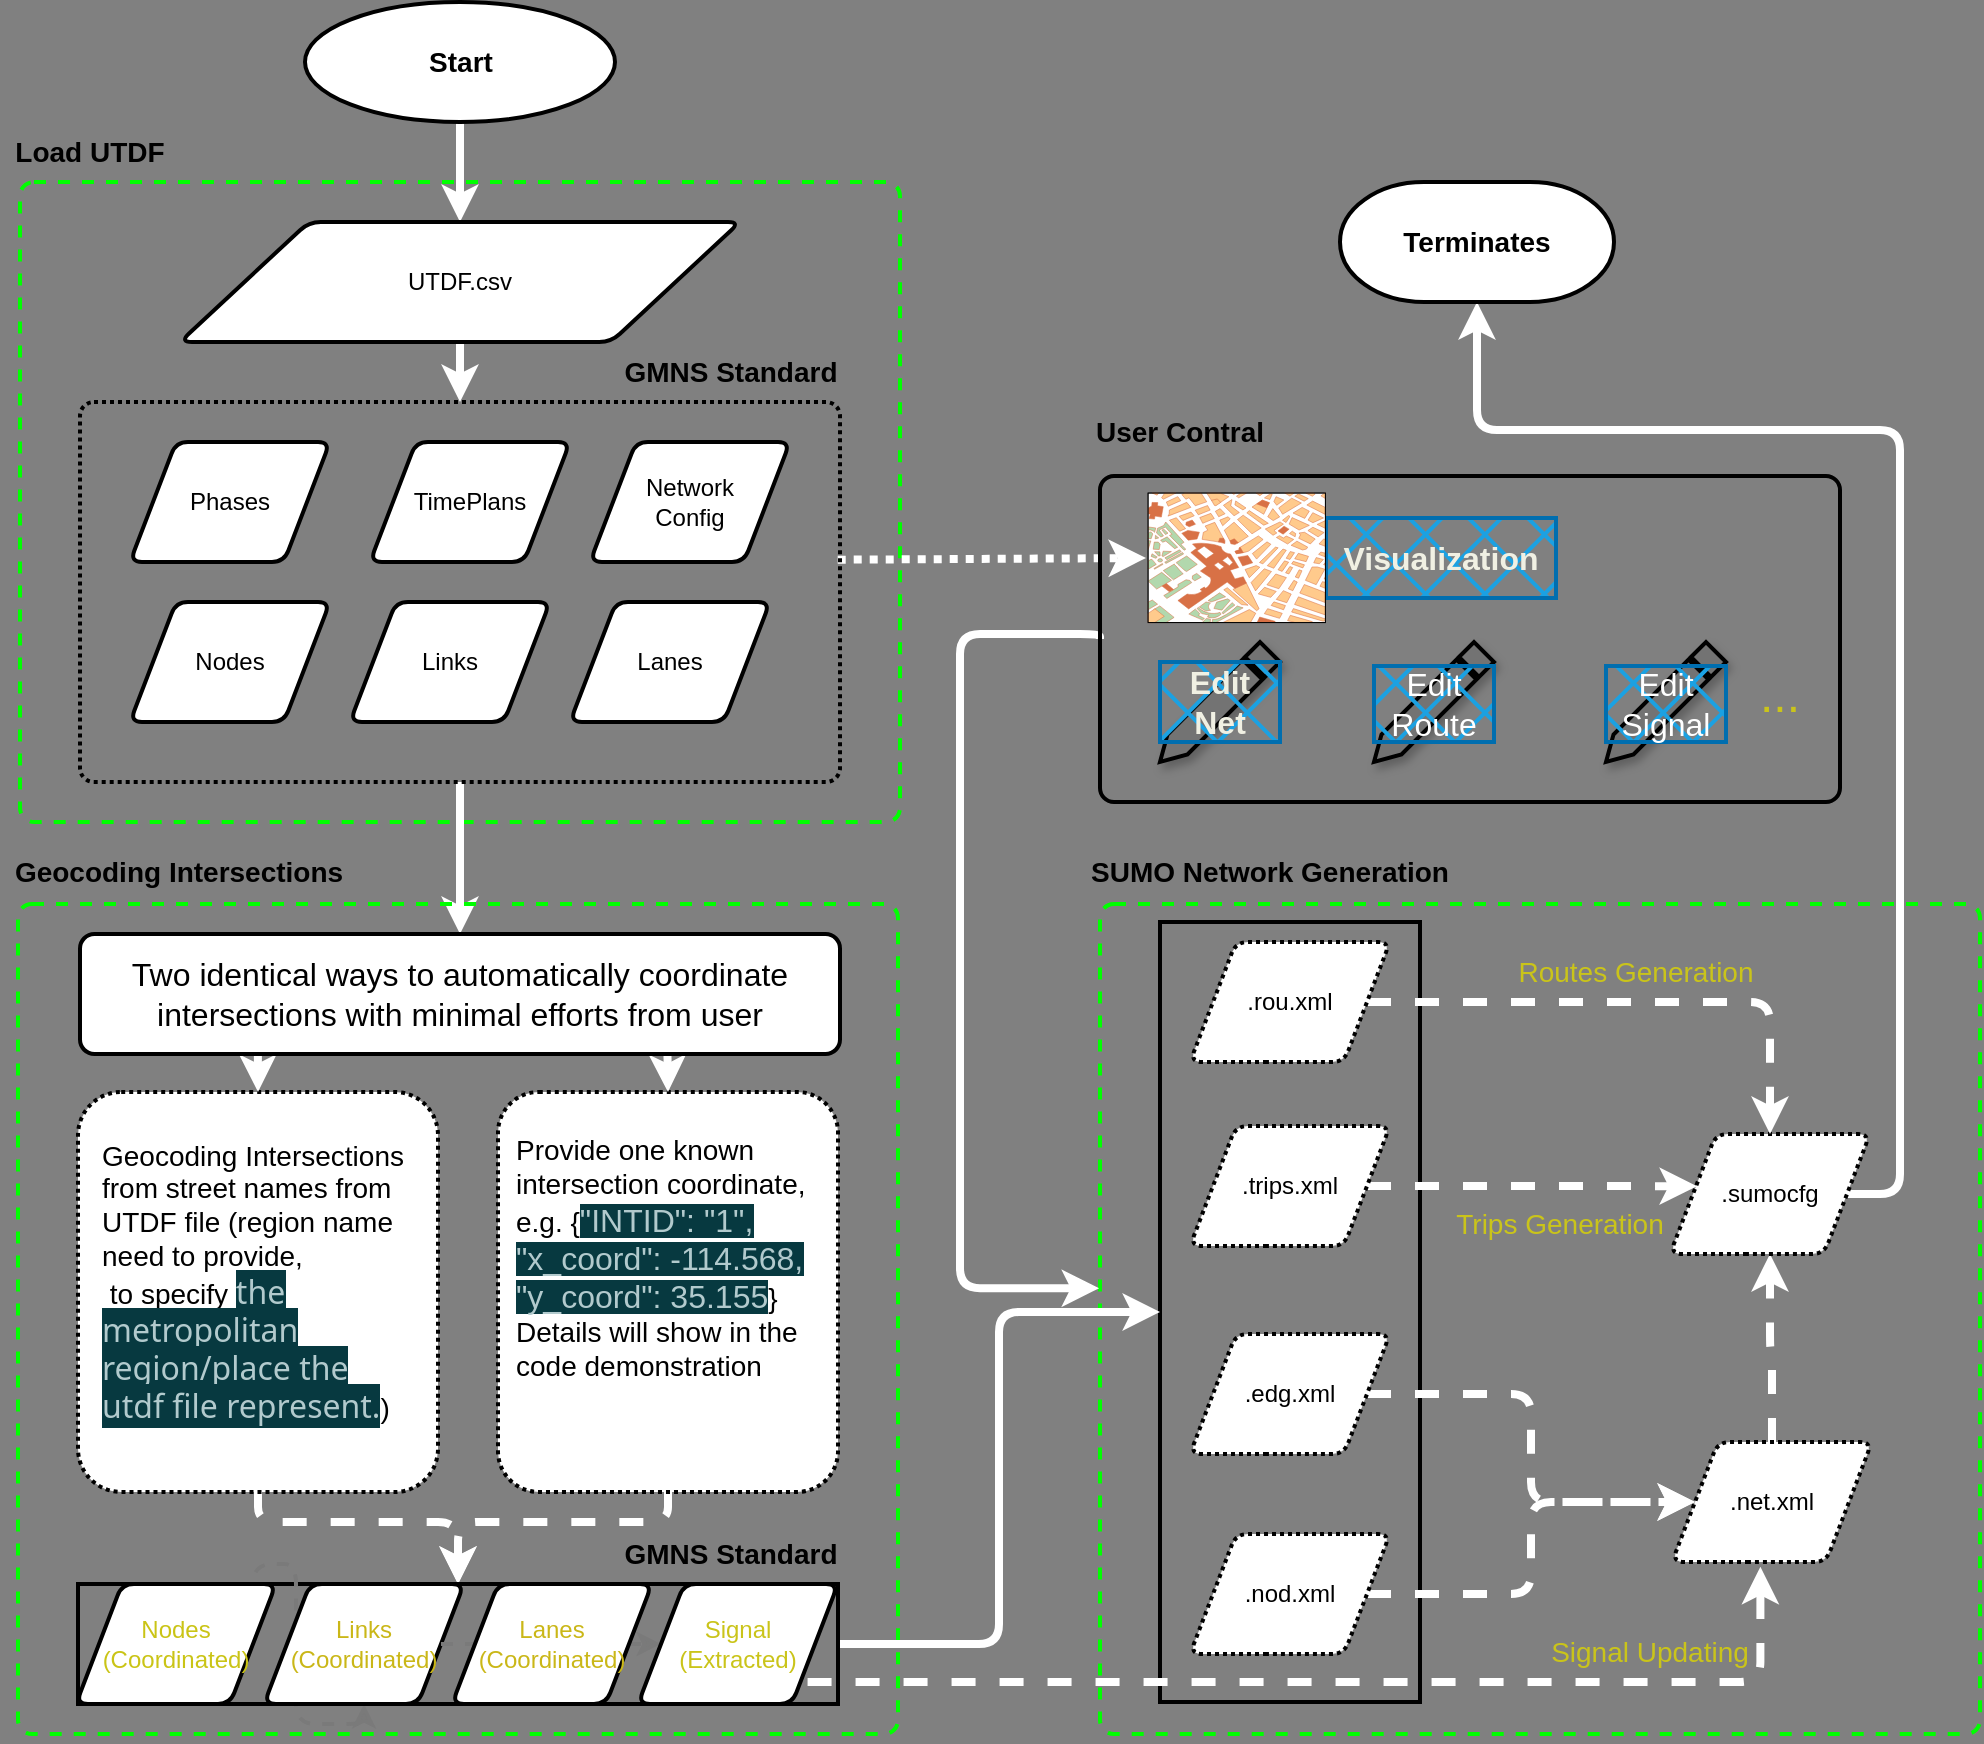 <mxfile>
    <diagram id="UfEZbmtKsl-hKDKc7hKB" name="Page-1">
        <mxGraphModel dx="1045" dy="899" grid="0" gridSize="10" guides="1" tooltips="1" connect="1" arrows="1" fold="1" page="0" pageScale="1" pageWidth="827" pageHeight="1169" background="#808080" math="0" shadow="0">
            <root>
                <mxCell id="0"/>
                <mxCell id="1" parent="0"/>
                <mxCell id="52" value="" style="rounded=1;whiteSpace=wrap;html=1;absoluteArcSize=1;arcSize=14;strokeWidth=2;fillColor=none;dashed=1;strokeColor=#00FF00;" parent="1" vertex="1">
                    <mxGeometry x="670" y="541" width="440" height="415" as="geometry"/>
                </mxCell>
                <mxCell id="67" value="" style="rounded=0;whiteSpace=wrap;html=1;strokeColor=default;strokeWidth=2;fontFamily=Helvetica;fontSize=14;fontColor=#cac41a;fillColor=none;" parent="1" vertex="1">
                    <mxGeometry x="700" y="550" width="130" height="390" as="geometry"/>
                </mxCell>
                <mxCell id="3" value="" style="rounded=1;whiteSpace=wrap;html=1;absoluteArcSize=1;arcSize=14;strokeWidth=2;fillColor=none;dashed=1;strokeColor=#00FF00;" parent="1" vertex="1">
                    <mxGeometry x="130" y="180" width="440" height="320" as="geometry"/>
                </mxCell>
                <mxCell id="36" style="edgeStyle=orthogonalEdgeStyle;html=1;exitX=0.5;exitY=1;exitDx=0;exitDy=0;entryX=0.5;entryY=0;entryDx=0;entryDy=0;strokeColor=#FFFFFF;fontFamily=Helvetica;fontSize=14;strokeWidth=4;" parent="1" source="12" target="22" edge="1">
                    <mxGeometry relative="1" as="geometry"/>
                </mxCell>
                <mxCell id="89" style="edgeStyle=none;html=1;exitX=0.997;exitY=0.415;exitDx=0;exitDy=0;entryX=-0.011;entryY=0.5;entryDx=0;entryDy=0;entryPerimeter=0;exitPerimeter=0;dashed=1;dashPattern=1 1;fontSize=14;strokeColor=#FFFFFF;strokeWidth=4;" parent="1" source="12" target="88" edge="1">
                    <mxGeometry relative="1" as="geometry"/>
                </mxCell>
                <mxCell id="12" value="" style="rounded=1;whiteSpace=wrap;html=1;absoluteArcSize=1;arcSize=14;strokeWidth=2;fillColor=none;dashed=1;dashPattern=1 1;" parent="1" vertex="1">
                    <mxGeometry x="160" y="290" width="380" height="190" as="geometry"/>
                </mxCell>
                <mxCell id="29" value="" style="rounded=1;whiteSpace=wrap;html=1;absoluteArcSize=1;arcSize=14;strokeWidth=2;fillColor=none;dashed=1;strokeColor=#00FF00;" parent="1" vertex="1">
                    <mxGeometry x="129" y="541" width="440" height="415" as="geometry"/>
                </mxCell>
                <mxCell id="23" style="edgeStyle=orthogonalEdgeStyle;html=1;exitX=0.5;exitY=1;exitDx=0;exitDy=0;exitPerimeter=0;strokeColor=#FFFFFF;entryX=0.5;entryY=0;entryDx=0;entryDy=0;fontSize=14;strokeWidth=4;" parent="1" source="2" target="5" edge="1">
                    <mxGeometry relative="1" as="geometry">
                        <mxPoint x="350" y="190" as="targetPoint"/>
                    </mxGeometry>
                </mxCell>
                <mxCell id="2" value="&lt;b&gt;&lt;font style=&quot;font-size: 14px;&quot;&gt;Start&lt;/font&gt;&lt;/b&gt;" style="strokeWidth=2;html=1;shape=mxgraph.flowchart.start_1;whiteSpace=wrap;" parent="1" vertex="1">
                    <mxGeometry x="272.5" y="90" width="155" height="60" as="geometry"/>
                </mxCell>
                <mxCell id="24" style="edgeStyle=orthogonalEdgeStyle;html=1;exitX=0.5;exitY=1;exitDx=0;exitDy=0;entryX=0.5;entryY=0;entryDx=0;entryDy=0;strokeColor=#FFFFFF;fontSize=14;strokeWidth=4;" parent="1" source="5" target="12" edge="1">
                    <mxGeometry relative="1" as="geometry"/>
                </mxCell>
                <mxCell id="5" value="UTDF.csv" style="shape=parallelogram;html=1;strokeWidth=2;perimeter=parallelogramPerimeter;whiteSpace=wrap;rounded=1;arcSize=12;size=0.23;" parent="1" vertex="1">
                    <mxGeometry x="210" y="200" width="280" height="60" as="geometry"/>
                </mxCell>
                <mxCell id="49" style="edgeStyle=orthogonalEdgeStyle;html=1;exitX=0.5;exitY=1;exitDx=0;exitDy=0;entryX=0.5;entryY=0;entryDx=0;entryDy=0;dashed=1;strokeColor=#FFFFFF;fontFamily=Helvetica;fontSize=14;strokeWidth=4;" parent="1" source="17" target="38" edge="1">
                    <mxGeometry relative="1" as="geometry">
                        <Array as="points">
                            <mxPoint x="249" y="850"/>
                            <mxPoint x="349" y="850"/>
                        </Array>
                    </mxGeometry>
                </mxCell>
                <mxCell id="17" value="" style="rounded=1;whiteSpace=wrap;html=1;fillColor=default;arcSize=12;strokeWidth=2;dashed=1;dashPattern=1 1;strokeColor=default;align=center;verticalAlign=middle;fontFamily=Helvetica;fontSize=12;fontColor=default;" parent="1" vertex="1">
                    <mxGeometry x="159" y="635" width="180" height="200" as="geometry"/>
                </mxCell>
                <mxCell id="48" style="edgeStyle=orthogonalEdgeStyle;html=1;exitX=0.5;exitY=1;exitDx=0;exitDy=0;entryX=0.5;entryY=0;entryDx=0;entryDy=0;dashed=1;strokeColor=#FFFFFF;fontFamily=Helvetica;fontSize=14;strokeWidth=4;" parent="1" source="18" target="38" edge="1">
                    <mxGeometry relative="1" as="geometry">
                        <Array as="points">
                            <mxPoint x="454" y="850"/>
                            <mxPoint x="349" y="850"/>
                        </Array>
                    </mxGeometry>
                </mxCell>
                <mxCell id="18" value="" style="rounded=1;whiteSpace=wrap;html=1;fillColor=default;arcSize=12;strokeWidth=2;dashed=1;dashPattern=1 1;strokeColor=default;align=center;verticalAlign=middle;fontFamily=Helvetica;fontSize=12;fontColor=default;" parent="1" vertex="1">
                    <mxGeometry x="369" y="635" width="170" height="200" as="geometry"/>
                </mxCell>
                <mxCell id="44" style="edgeStyle=orthogonalEdgeStyle;html=1;exitX=0.234;exitY=0.995;exitDx=0;exitDy=0;entryX=0.5;entryY=0;entryDx=0;entryDy=0;dashed=1;strokeColor=#FFFFFF;fontFamily=Helvetica;fontSize=14;exitPerimeter=0;strokeWidth=4;" parent="1" source="22" target="17" edge="1">
                    <mxGeometry relative="1" as="geometry"/>
                </mxCell>
                <mxCell id="45" style="edgeStyle=orthogonalEdgeStyle;html=1;exitX=0.773;exitY=1.003;exitDx=0;exitDy=0;entryX=0.5;entryY=0;entryDx=0;entryDy=0;dashed=1;strokeColor=#FFFFFF;fontFamily=Helvetica;fontSize=14;exitPerimeter=0;strokeWidth=4;" parent="1" source="22" target="18" edge="1">
                    <mxGeometry relative="1" as="geometry"/>
                </mxCell>
                <mxCell id="22" value="&lt;font style=&quot;font-size: 16px;&quot;&gt;Two identical ways to automatically coordinate intersections with minimal efforts from user&lt;/font&gt;" style="rounded=1;whiteSpace=wrap;html=1;fillColor=default;strokeWidth=2;strokeColor=default;align=center;verticalAlign=middle;arcSize=12;fontFamily=Helvetica;fontSize=12;fontColor=default;" parent="1" vertex="1">
                    <mxGeometry x="160" y="556" width="380" height="60" as="geometry"/>
                </mxCell>
                <mxCell id="26" value="&lt;b&gt;&lt;font style=&quot;font-size: 14px;&quot;&gt;Load UTDF&lt;/font&gt;&lt;/b&gt;" style="text;html=1;strokeColor=none;fillColor=none;align=center;verticalAlign=middle;whiteSpace=wrap;rounded=0;" parent="1" vertex="1">
                    <mxGeometry x="120" y="150" width="90" height="30" as="geometry"/>
                </mxCell>
                <mxCell id="16" value="&lt;b&gt;&lt;font style=&quot;font-size: 14px;&quot;&gt;GMNS Standard&lt;/font&gt;&lt;/b&gt;" style="text;html=1;strokeColor=none;fillColor=none;align=center;verticalAlign=middle;whiteSpace=wrap;rounded=0;" parent="1" vertex="1">
                    <mxGeometry x="427.5" y="260" width="115" height="30" as="geometry"/>
                </mxCell>
                <mxCell id="30" value="&lt;div style=&quot;font-size: 14px;&quot;&gt;&lt;b&gt;&lt;span style=&quot;background-color: initial;&quot;&gt;Geocoding&amp;nbsp;&lt;/span&gt;&lt;span style=&quot;background-color: initial;&quot;&gt;Intersections&lt;/span&gt;&lt;/b&gt;&lt;/div&gt;" style="text;html=1;strokeColor=none;fillColor=none;align=center;verticalAlign=middle;whiteSpace=wrap;rounded=0;dashed=1;dashPattern=1 1;fontSize=12;" parent="1" vertex="1">
                    <mxGeometry x="129" y="505" width="161" height="40" as="geometry"/>
                </mxCell>
                <mxCell id="6" value="Nodes" style="shape=parallelogram;html=1;strokeWidth=2;perimeter=parallelogramPerimeter;whiteSpace=wrap;rounded=1;arcSize=12;size=0.23;" parent="1" vertex="1">
                    <mxGeometry x="185" y="390" width="100" height="60" as="geometry"/>
                </mxCell>
                <mxCell id="7" value="Links" style="shape=parallelogram;html=1;strokeWidth=2;perimeter=parallelogramPerimeter;whiteSpace=wrap;rounded=1;arcSize=12;size=0.23;" parent="1" vertex="1">
                    <mxGeometry x="295" y="390" width="100" height="60" as="geometry"/>
                </mxCell>
                <mxCell id="8" value="Phases" style="shape=parallelogram;html=1;strokeWidth=2;perimeter=parallelogramPerimeter;whiteSpace=wrap;rounded=1;arcSize=12;size=0.23;" parent="1" vertex="1">
                    <mxGeometry x="185" y="310" width="100" height="60" as="geometry"/>
                </mxCell>
                <mxCell id="9" value="TimePlans" style="shape=parallelogram;html=1;strokeWidth=2;perimeter=parallelogramPerimeter;whiteSpace=wrap;rounded=1;arcSize=12;size=0.23;" parent="1" vertex="1">
                    <mxGeometry x="305" y="310" width="100" height="60" as="geometry"/>
                </mxCell>
                <mxCell id="10" value="Lanes" style="shape=parallelogram;html=1;strokeWidth=2;perimeter=parallelogramPerimeter;whiteSpace=wrap;rounded=1;arcSize=12;size=0.23;" parent="1" vertex="1">
                    <mxGeometry x="405" y="390" width="100" height="60" as="geometry"/>
                </mxCell>
                <mxCell id="11" value="Network&lt;br&gt;Config" style="shape=parallelogram;html=1;strokeWidth=2;perimeter=parallelogramPerimeter;whiteSpace=wrap;rounded=1;arcSize=12;size=0.23;" parent="1" vertex="1">
                    <mxGeometry x="415" y="310" width="100" height="60" as="geometry"/>
                </mxCell>
                <mxCell id="34" value="Provide one known intersection coordinate, e.g. {&lt;span style=&quot;color: rgb(178, 202, 205); font-size: 16px; background-color: rgb(7, 57, 64);&quot;&gt;&quot;INTID&quot;: &quot;1&quot;, &quot;x_coord&quot;: -114.568, &quot;y_coord&quot;: 35.155&lt;/span&gt;}&lt;br&gt;Details will show in the code demonstration" style="text;html=1;strokeColor=none;fillColor=none;align=left;verticalAlign=middle;whiteSpace=wrap;rounded=0;dashed=1;dashPattern=1 1;fontSize=14;" parent="1" vertex="1">
                    <mxGeometry x="376.25" y="652" width="157.5" height="132" as="geometry"/>
                </mxCell>
                <mxCell id="35" value="Geocoding Intersections from street names from UTDF file (region name need to provide,&amp;nbsp;&lt;br&gt;&amp;nbsp;to specify&amp;nbsp;&lt;span style=&quot;color: rgb(178, 202, 205); font-family: &amp;quot;Segoe WPC&amp;quot;, &amp;quot;Segoe UI&amp;quot;, sans-serif; font-size: 16px; background-color: rgb(7, 57, 64);&quot;&gt;the metropolitan region/place the utdf file represent.&lt;/span&gt;)" style="text;html=1;strokeColor=none;fillColor=none;align=left;verticalAlign=middle;whiteSpace=wrap;rounded=0;dashed=1;dashPattern=1 1;fontFamily=Helvetica;fontSize=14;" parent="1" vertex="1">
                    <mxGeometry x="169" y="650" width="160" height="160" as="geometry"/>
                </mxCell>
                <mxCell id="68" style="edgeStyle=orthogonalEdgeStyle;html=1;exitX=1;exitY=0.5;exitDx=0;exitDy=0;entryX=0;entryY=0.5;entryDx=0;entryDy=0;strokeColor=#FFFFFF;strokeWidth=4;fontFamily=Helvetica;fontSize=14;fontColor=default;" parent="1" source="38" target="67" edge="1">
                    <mxGeometry relative="1" as="geometry"/>
                </mxCell>
                <mxCell id="38" value="" style="rounded=0;whiteSpace=wrap;html=1;fillColor=none;strokeWidth=2;" parent="1" vertex="1">
                    <mxGeometry x="159" y="881" width="380" height="60" as="geometry"/>
                </mxCell>
                <mxCell id="42" style="edgeStyle=orthogonalEdgeStyle;html=1;exitX=1;exitY=0.5;exitDx=0;exitDy=0;dashed=1;strokeColor=#7a7a7a;fontFamily=Helvetica;fontSize=14;strokeWidth=2;" parent="1" source="39" target="40" edge="1">
                    <mxGeometry relative="1" as="geometry"/>
                </mxCell>
                <mxCell id="39" value="&lt;font color=&quot;#cac416&quot;&gt;Nodes (Coordinated)&lt;/font&gt;" style="shape=parallelogram;html=1;strokeWidth=2;perimeter=parallelogramPerimeter;whiteSpace=wrap;rounded=1;arcSize=12;size=0.23;" parent="1" vertex="1">
                    <mxGeometry x="158" y="881" width="100" height="60" as="geometry"/>
                </mxCell>
                <mxCell id="43" style="edgeStyle=orthogonalEdgeStyle;html=1;exitX=1;exitY=0.5;exitDx=0;exitDy=0;entryX=0;entryY=0.5;entryDx=0;entryDy=0;dashed=1;strokeColor=#7a7a7a;fontFamily=Helvetica;fontSize=14;strokeWidth=2;startArrow=none;" parent="1" source="84" target="41" edge="1">
                    <mxGeometry relative="1" as="geometry"/>
                </mxCell>
                <mxCell id="40" value="&lt;font color=&quot;#cab718&quot;&gt;Links (Coordinated)&lt;/font&gt;" style="shape=parallelogram;html=1;strokeWidth=2;perimeter=parallelogramPerimeter;whiteSpace=wrap;rounded=1;arcSize=12;size=0.23;" parent="1" vertex="1">
                    <mxGeometry x="252" y="881" width="100" height="60" as="geometry"/>
                </mxCell>
                <mxCell id="61" style="edgeStyle=orthogonalEdgeStyle;html=1;exitX=1;exitY=0.5;exitDx=0;exitDy=0;strokeColor=#FFFFFF;strokeWidth=4;fontFamily=Helvetica;fontSize=14;fontColor=default;entryX=0.442;entryY=1.04;entryDx=0;entryDy=0;entryPerimeter=0;dashed=1;" parent="1" source="41" target="57" edge="1">
                    <mxGeometry relative="1" as="geometry">
                        <mxPoint x="930" y="880" as="targetPoint"/>
                        <Array as="points">
                            <mxPoint x="508" y="930"/>
                            <mxPoint x="1000" y="930"/>
                        </Array>
                    </mxGeometry>
                </mxCell>
                <mxCell id="41" value="&lt;font color=&quot;#cac41a&quot;&gt;Signal &lt;br&gt;(Extracted)&lt;/font&gt;" style="shape=parallelogram;html=1;strokeWidth=2;perimeter=parallelogramPerimeter;whiteSpace=wrap;rounded=1;arcSize=12;size=0.23;" parent="1" vertex="1">
                    <mxGeometry x="439" y="881" width="100" height="60" as="geometry"/>
                </mxCell>
                <mxCell id="50" value="&lt;b&gt;&lt;font style=&quot;font-size: 14px;&quot;&gt;GMNS Standard&lt;/font&gt;&lt;/b&gt;" style="text;html=1;strokeColor=none;fillColor=none;align=center;verticalAlign=middle;whiteSpace=wrap;rounded=0;" parent="1" vertex="1">
                    <mxGeometry x="427.5" y="851" width="115" height="30" as="geometry"/>
                </mxCell>
                <mxCell id="53" value="&lt;div style=&quot;font-size: 14px;&quot;&gt;&lt;b&gt;SUMO Network Generation&lt;/b&gt;&lt;/div&gt;" style="text;html=1;strokeColor=none;fillColor=none;align=center;verticalAlign=middle;whiteSpace=wrap;rounded=0;dashed=1;dashPattern=1 1;fontSize=12;" parent="1" vertex="1">
                    <mxGeometry x="660" y="505" width="190" height="40" as="geometry"/>
                </mxCell>
                <mxCell id="59" style="edgeStyle=orthogonalEdgeStyle;html=1;exitX=1;exitY=0.5;exitDx=0;exitDy=0;entryX=0;entryY=0.5;entryDx=0;entryDy=0;strokeColor=#FFFFFF;strokeWidth=4;fontFamily=Helvetica;fontSize=14;fontColor=default;dashed=1;" parent="1" source="54" target="57" edge="1">
                    <mxGeometry relative="1" as="geometry"/>
                </mxCell>
                <mxCell id="54" value=".edg.xml" style="shape=parallelogram;html=1;strokeWidth=2;perimeter=parallelogramPerimeter;whiteSpace=wrap;rounded=1;arcSize=12;size=0.23;dashed=1;dashPattern=1 1;strokeColor=default;fontFamily=Helvetica;fontSize=12;fontColor=default;fillColor=default;align=center;verticalAlign=middle;" parent="1" vertex="1">
                    <mxGeometry x="715" y="756" width="100" height="60" as="geometry"/>
                </mxCell>
                <mxCell id="60" style="edgeStyle=orthogonalEdgeStyle;html=1;exitX=1;exitY=0.5;exitDx=0;exitDy=0;entryX=0;entryY=0.5;entryDx=0;entryDy=0;strokeColor=#FFFFFF;strokeWidth=4;fontFamily=Helvetica;fontSize=14;fontColor=default;dashed=1;" parent="1" source="55" target="57" edge="1">
                    <mxGeometry relative="1" as="geometry"/>
                </mxCell>
                <mxCell id="55" value=".nod.xml" style="shape=parallelogram;html=1;strokeWidth=2;perimeter=parallelogramPerimeter;whiteSpace=wrap;rounded=1;arcSize=12;size=0.23;dashed=1;dashPattern=1 1;strokeColor=default;fontFamily=Helvetica;fontSize=12;fontColor=default;fillColor=default;align=center;verticalAlign=middle;" parent="1" vertex="1">
                    <mxGeometry x="715" y="856" width="100" height="60" as="geometry"/>
                </mxCell>
                <mxCell id="64" style="edgeStyle=orthogonalEdgeStyle;html=1;exitX=1;exitY=0.5;exitDx=0;exitDy=0;strokeColor=#FFFFFF;strokeWidth=4;fontFamily=Helvetica;fontSize=14;fontColor=default;dashed=1;entryX=0.135;entryY=0.435;entryDx=0;entryDy=0;entryPerimeter=0;" parent="1" source="56" target="58" edge="1">
                    <mxGeometry relative="1" as="geometry">
                        <mxPoint x="930" y="660" as="targetPoint"/>
                    </mxGeometry>
                </mxCell>
                <mxCell id="56" value=".trips.xml" style="shape=parallelogram;html=1;strokeWidth=2;perimeter=parallelogramPerimeter;whiteSpace=wrap;rounded=1;arcSize=12;size=0.23;dashed=1;dashPattern=1 1;strokeColor=default;fontFamily=Helvetica;fontSize=12;fontColor=default;fillColor=default;align=center;verticalAlign=middle;" parent="1" vertex="1">
                    <mxGeometry x="715" y="652" width="100" height="60" as="geometry"/>
                </mxCell>
                <mxCell id="65" style="edgeStyle=orthogonalEdgeStyle;html=1;exitX=0.5;exitY=0;exitDx=0;exitDy=0;entryX=0.5;entryY=1;entryDx=0;entryDy=0;strokeColor=#FFFFFF;strokeWidth=4;fontFamily=Helvetica;fontSize=14;fontColor=default;dashed=1;" parent="1" source="57" target="58" edge="1">
                    <mxGeometry relative="1" as="geometry"/>
                </mxCell>
                <mxCell id="57" value=".net.xml" style="shape=parallelogram;html=1;strokeWidth=2;perimeter=parallelogramPerimeter;whiteSpace=wrap;rounded=1;arcSize=12;size=0.23;dashed=1;dashPattern=1 1;strokeColor=default;fontFamily=Helvetica;fontSize=12;fontColor=default;fillColor=default;align=center;verticalAlign=middle;" parent="1" vertex="1">
                    <mxGeometry x="956" y="810" width="100" height="60" as="geometry"/>
                </mxCell>
                <mxCell id="73" style="edgeStyle=orthogonalEdgeStyle;html=1;exitX=1;exitY=0.5;exitDx=0;exitDy=0;entryX=0.5;entryY=1;entryDx=0;entryDy=0;entryPerimeter=0;strokeColor=#FFFFFF;strokeWidth=4;fontFamily=Helvetica;fontSize=14;fontColor=default;" parent="1" source="58" target="69" edge="1">
                    <mxGeometry relative="1" as="geometry">
                        <Array as="points">
                            <mxPoint x="1070" y="686"/>
                            <mxPoint x="1070" y="304"/>
                            <mxPoint x="859" y="304"/>
                        </Array>
                    </mxGeometry>
                </mxCell>
                <mxCell id="58" value=".sumocfg" style="shape=parallelogram;html=1;strokeWidth=2;perimeter=parallelogramPerimeter;whiteSpace=wrap;rounded=1;arcSize=12;size=0.23;dashed=1;dashPattern=1 1;strokeColor=default;fontFamily=Helvetica;fontSize=12;fontColor=default;fillColor=default;align=center;verticalAlign=middle;" parent="1" vertex="1">
                    <mxGeometry x="955" y="656" width="100" height="60" as="geometry"/>
                </mxCell>
                <mxCell id="63" style="edgeStyle=orthogonalEdgeStyle;html=1;exitX=1;exitY=0.5;exitDx=0;exitDy=0;entryX=0.5;entryY=0;entryDx=0;entryDy=0;strokeColor=#FFFFFF;strokeWidth=4;fontFamily=Helvetica;fontSize=14;fontColor=default;dashed=1;" parent="1" source="62" target="58" edge="1">
                    <mxGeometry relative="1" as="geometry"/>
                </mxCell>
                <mxCell id="62" value=".rou.xml" style="shape=parallelogram;html=1;strokeWidth=2;perimeter=parallelogramPerimeter;whiteSpace=wrap;rounded=1;arcSize=12;size=0.23;dashed=1;dashPattern=1 1;strokeColor=default;fontFamily=Helvetica;fontSize=12;fontColor=default;fillColor=default;align=center;verticalAlign=middle;" parent="1" vertex="1">
                    <mxGeometry x="715" y="560" width="100" height="60" as="geometry"/>
                </mxCell>
                <mxCell id="66" value="Signal Updating" style="text;html=1;strokeColor=none;fillColor=none;align=center;verticalAlign=middle;whiteSpace=wrap;rounded=0;dashed=1;dashPattern=1 1;strokeWidth=2;fontFamily=Helvetica;fontSize=14;fontColor=#cac41a;" parent="1" vertex="1">
                    <mxGeometry x="890" y="900" width="110" height="30" as="geometry"/>
                </mxCell>
                <mxCell id="69" value="&lt;font style=&quot;font-size: 14px;&quot;&gt;&lt;b&gt;Terminates&lt;/b&gt;&lt;/font&gt;" style="strokeWidth=2;html=1;shape=mxgraph.flowchart.terminator;whiteSpace=wrap;rounded=0;strokeColor=default;fontFamily=Helvetica;fontSize=12;fontColor=default;fillColor=default;" parent="1" vertex="1">
                    <mxGeometry x="790" y="180" width="137" height="60" as="geometry"/>
                </mxCell>
                <mxCell id="71" value="Trips Generation" style="text;html=1;strokeColor=none;fillColor=none;align=center;verticalAlign=middle;whiteSpace=wrap;rounded=0;dashed=1;dashPattern=1 1;strokeWidth=2;fontFamily=Helvetica;fontSize=14;fontColor=#cac41a;" parent="1" vertex="1">
                    <mxGeometry x="840" y="686" width="120" height="30" as="geometry"/>
                </mxCell>
                <mxCell id="72" value="Routes Generation" style="text;html=1;strokeColor=none;fillColor=none;align=center;verticalAlign=middle;whiteSpace=wrap;rounded=0;dashed=1;dashPattern=1 1;strokeWidth=2;fontFamily=Helvetica;fontSize=14;fontColor=#cac41a;" parent="1" vertex="1">
                    <mxGeometry x="876" y="560" width="124" height="30" as="geometry"/>
                </mxCell>
                <mxCell id="82" style="edgeStyle=orthogonalEdgeStyle;html=1;exitX=0;exitY=0.5;exitDx=0;exitDy=0;strokeColor=#FFFFFF;strokeWidth=4;fontFamily=Helvetica;fontSize=14;fontColor=default;entryX=-0.001;entryY=0.463;entryDx=0;entryDy=0;entryPerimeter=0;" parent="1" source="74" target="52" edge="1">
                    <mxGeometry relative="1" as="geometry">
                        <mxPoint x="670" y="745" as="targetPoint"/>
                        <Array as="points">
                            <mxPoint x="670" y="406"/>
                            <mxPoint x="600" y="406"/>
                            <mxPoint x="600" y="733"/>
                        </Array>
                    </mxGeometry>
                </mxCell>
                <mxCell id="74" value="" style="rounded=1;whiteSpace=wrap;html=1;absoluteArcSize=1;arcSize=14;strokeWidth=2;strokeColor=default;fontFamily=Helvetica;fontSize=16;fontColor=#cac41a;fillColor=none;" parent="1" vertex="1">
                    <mxGeometry x="670" y="327" width="370" height="163" as="geometry"/>
                </mxCell>
                <mxCell id="75" value="&lt;div style=&quot;font-size: 14px;&quot;&gt;&lt;b&gt;User Contral&lt;/b&gt;&lt;/div&gt;" style="text;html=1;strokeColor=none;fillColor=none;align=center;verticalAlign=middle;whiteSpace=wrap;rounded=0;dashed=1;dashPattern=1 1;fontSize=12;" parent="1" vertex="1">
                    <mxGeometry x="660" y="285" width="100" height="40" as="geometry"/>
                </mxCell>
                <object label="" id="76">
                    <mxCell style="dashed=0;aspect=fixed;verticalLabelPosition=bottom;verticalAlign=top;align=center;shape=mxgraph.gmdl.edit;strokeColor=default;fillColor=#737373;shadow=1;rounded=0;strokeWidth=2;fontFamily=Helvetica;fontSize=16;fontColor=#cac41a;" parent="1" vertex="1">
                        <mxGeometry x="700" y="410" width="60" height="60" as="geometry"/>
                    </mxCell>
                </object>
                <mxCell id="77" value="&lt;font color=&quot;#f0f0e3&quot;&gt;&lt;b&gt;Edit Net&lt;/b&gt;&lt;/font&gt;" style="text;html=1;strokeColor=#006EAF;fillColor=#1ba1e2;align=center;verticalAlign=middle;whiteSpace=wrap;rounded=0;strokeWidth=2;fontFamily=Helvetica;fontSize=16;fontColor=#ffffff;fillStyle=cross-hatch;" parent="1" vertex="1">
                    <mxGeometry x="700" y="420" width="60" height="40" as="geometry"/>
                </mxCell>
                <object label="" id="78">
                    <mxCell style="dashed=0;aspect=fixed;verticalLabelPosition=bottom;verticalAlign=top;align=center;shape=mxgraph.gmdl.edit;strokeColor=default;fillColor=#737373;shadow=1;rounded=0;strokeWidth=2;fontFamily=Helvetica;fontSize=16;fontColor=#cac41a;" parent="1" vertex="1">
                        <mxGeometry x="807" y="410" width="60" height="60" as="geometry"/>
                    </mxCell>
                </object>
                <mxCell id="79" value="Edit Route" style="text;html=1;strokeColor=#006EAF;fillColor=#1ba1e2;align=center;verticalAlign=middle;whiteSpace=wrap;rounded=0;strokeWidth=2;fontFamily=Helvetica;fontSize=16;fontColor=#ffffff;fillStyle=cross-hatch;" parent="1" vertex="1">
                    <mxGeometry x="807" y="422" width="60" height="38" as="geometry"/>
                </mxCell>
                <object label="" id="80">
                    <mxCell style="dashed=0;aspect=fixed;verticalLabelPosition=bottom;verticalAlign=top;align=center;shape=mxgraph.gmdl.edit;strokeColor=default;fillColor=#737373;shadow=1;rounded=0;strokeWidth=2;fontFamily=Helvetica;fontSize=16;fontColor=#cac41a;" parent="1" vertex="1">
                        <mxGeometry x="923" y="410" width="60" height="60" as="geometry"/>
                    </mxCell>
                </object>
                <mxCell id="81" value="Edit Signal" style="text;html=1;strokeColor=#006EAF;fillColor=#1ba1e2;align=center;verticalAlign=middle;whiteSpace=wrap;rounded=0;strokeWidth=2;fontFamily=Helvetica;fontSize=16;fontColor=#ffffff;fillStyle=cross-hatch;" parent="1" vertex="1">
                    <mxGeometry x="923" y="422" width="60" height="38" as="geometry"/>
                </mxCell>
                <mxCell id="83" value="&lt;font style=&quot;font-size: 24px;&quot;&gt;...&lt;/font&gt;" style="text;html=1;strokeColor=none;fillColor=none;align=center;verticalAlign=middle;whiteSpace=wrap;rounded=0;strokeWidth=2;fontFamily=Helvetica;fontSize=16;fontColor=#cac41a;" parent="1" vertex="1">
                    <mxGeometry x="980" y="427" width="60" height="20" as="geometry"/>
                </mxCell>
                <mxCell id="85" value="" style="edgeStyle=orthogonalEdgeStyle;html=1;exitX=1;exitY=0.5;exitDx=0;exitDy=0;entryX=0;entryY=0.5;entryDx=0;entryDy=0;dashed=1;strokeColor=#7a7a7a;fontFamily=Helvetica;fontSize=14;strokeWidth=2;endArrow=none;" parent="1" source="40" target="84" edge="1">
                    <mxGeometry relative="1" as="geometry">
                        <mxPoint x="338.5" y="911" as="sourcePoint"/>
                        <mxPoint x="450.5" y="911" as="targetPoint"/>
                    </mxGeometry>
                </mxCell>
                <mxCell id="84" value="&lt;font color=&quot;#cab718&quot;&gt;Lanes (Coordinated)&lt;/font&gt;" style="shape=parallelogram;html=1;strokeWidth=2;perimeter=parallelogramPerimeter;whiteSpace=wrap;rounded=1;arcSize=12;size=0.23;" parent="1" vertex="1">
                    <mxGeometry x="346" y="881" width="100" height="60" as="geometry"/>
                </mxCell>
                <mxCell id="87" value="&lt;font color=&quot;#f0f0e3&quot;&gt;&lt;b&gt;Visualization&lt;/b&gt;&lt;/font&gt;" style="text;html=1;strokeColor=#006EAF;fillColor=#1ba1e2;align=center;verticalAlign=middle;whiteSpace=wrap;rounded=0;strokeWidth=2;fontFamily=Helvetica;fontSize=16;fontColor=#ffffff;fillStyle=cross-hatch;" parent="1" vertex="1">
                    <mxGeometry x="783" y="348" width="115" height="40" as="geometry"/>
                </mxCell>
                <mxCell id="88" value="" style="verticalLabelPosition=bottom;shadow=0;dashed=0;align=center;html=1;verticalAlign=top;strokeWidth=1;shape=mxgraph.mockup.misc.map;" parent="1" vertex="1">
                    <mxGeometry x="694" y="335.5" width="89" height="65" as="geometry"/>
                </mxCell>
            </root>
        </mxGraphModel>
    </diagram>
</mxfile>